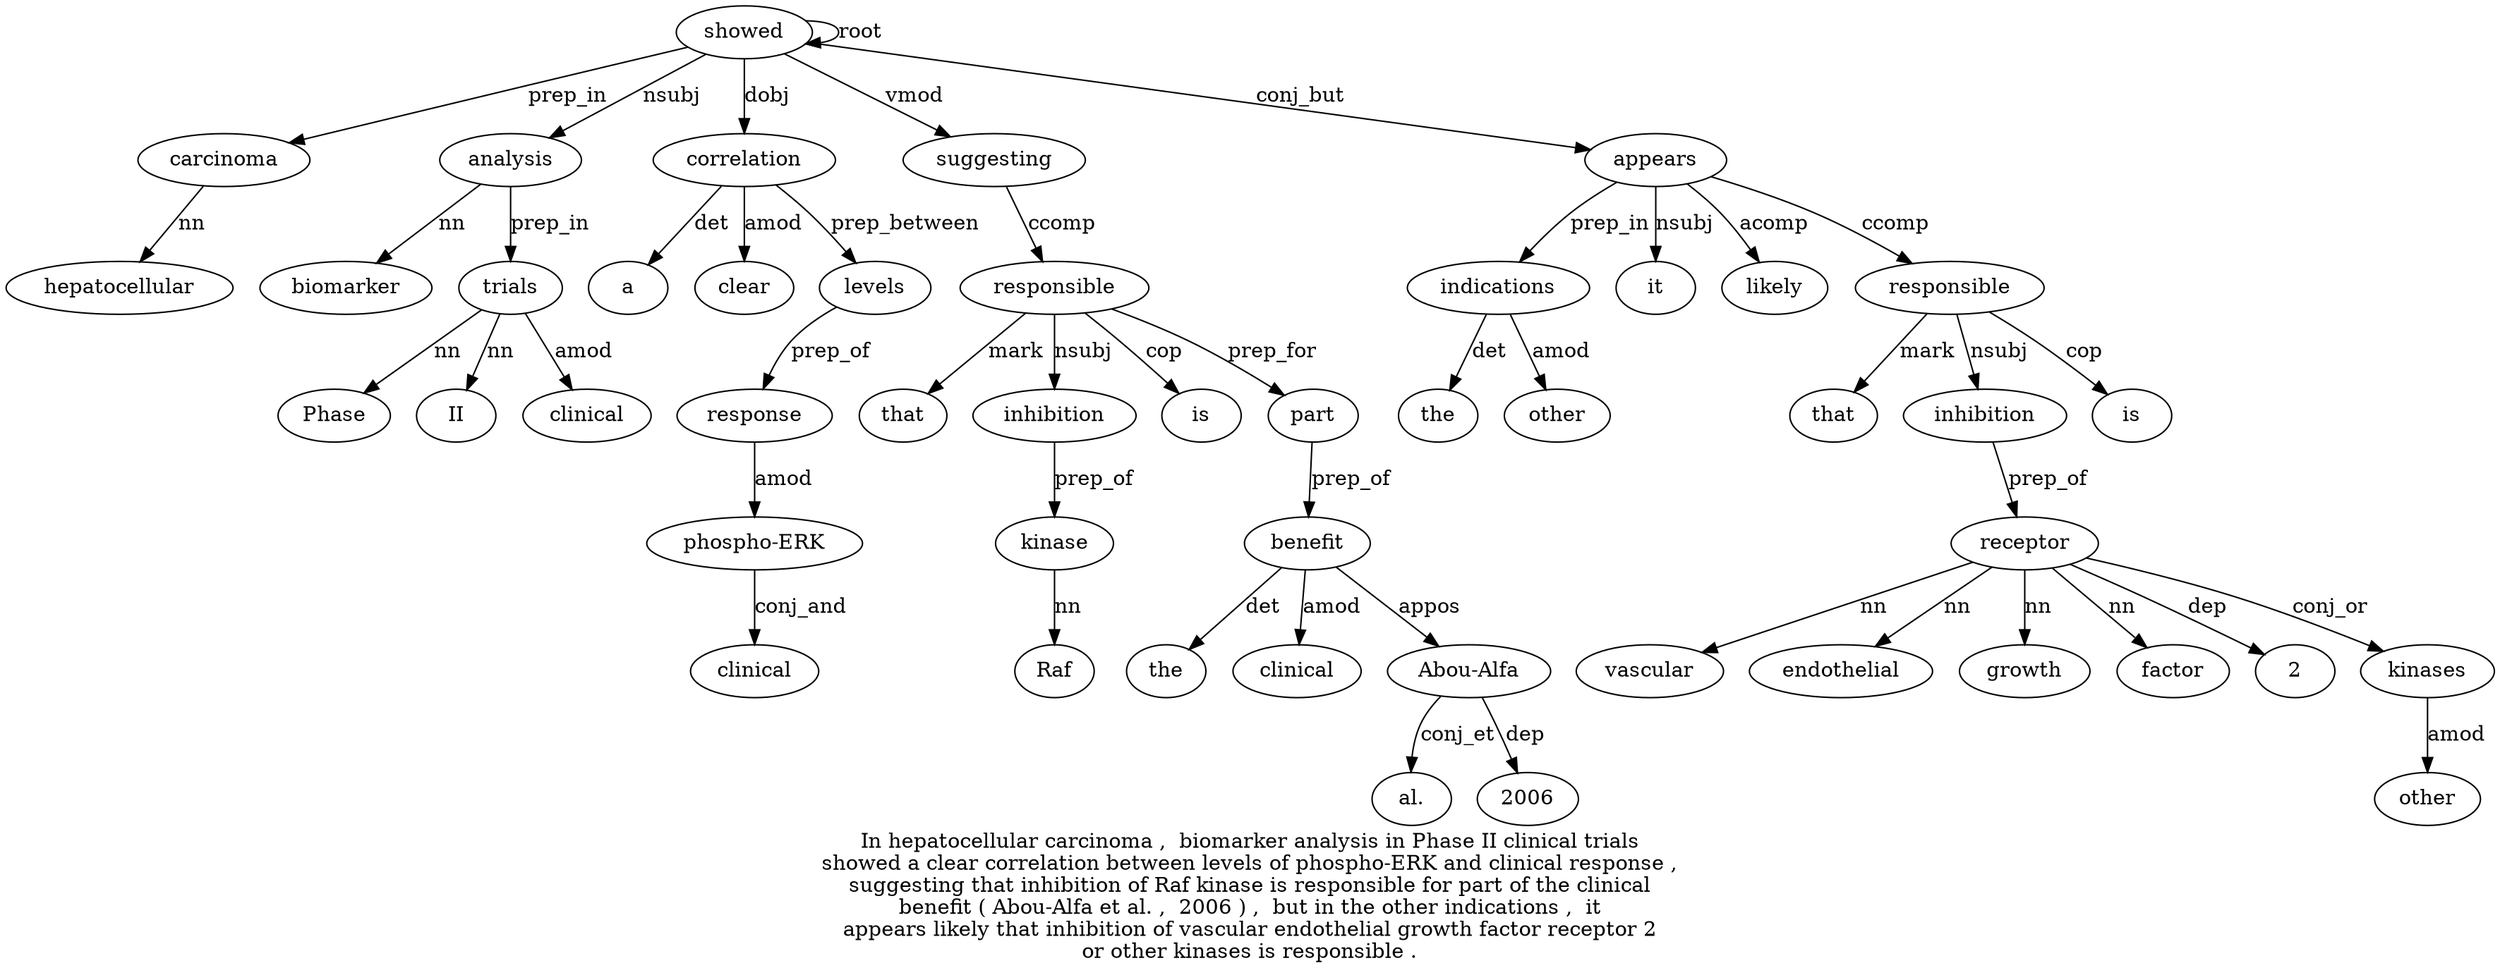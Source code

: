 digraph "In hepatocellular carcinoma ,  biomarker analysis in Phase II clinical trials showed a clear correlation between levels of phospho-ERK and clinical response ,  suggesting that inhibition of Raf kinase is responsible for part of the clinical benefit ( Abou-Alfa et al. ,  2006 ) ,  but in the other indications ,  it appears likely that inhibition of vascular endothelial growth factor receptor 2 or other kinases is responsible ." {
label="In hepatocellular carcinoma ,  biomarker analysis in Phase II clinical trials
showed a clear correlation between levels of phospho-ERK and clinical response ,
suggesting that inhibition of Raf kinase is responsible for part of the clinical
benefit ( Abou-Alfa et al. ,  2006 ) ,  but in the other indications ,  it
appears likely that inhibition of vascular endothelial growth factor receptor 2
or other kinases is responsible .";
carcinoma3 [style=filled, fillcolor=white, label=carcinoma];
hepatocellular2 [style=filled, fillcolor=white, label=hepatocellular];
carcinoma3 -> hepatocellular2  [label=nn];
showed12 [style=filled, fillcolor=white, label=showed];
showed12 -> carcinoma3  [label=prep_in];
analysis6 [style=filled, fillcolor=white, label=analysis];
biomarker5 [style=filled, fillcolor=white, label=biomarker];
analysis6 -> biomarker5  [label=nn];
showed12 -> analysis6  [label=nsubj];
trials11 [style=filled, fillcolor=white, label=trials];
Phase8 [style=filled, fillcolor=white, label=Phase];
trials11 -> Phase8  [label=nn];
II9 [style=filled, fillcolor=white, label=II];
trials11 -> II9  [label=nn];
clinical10 [style=filled, fillcolor=white, label=clinical];
trials11 -> clinical10  [label=amod];
analysis6 -> trials11  [label=prep_in];
showed12 -> showed12  [label=root];
correlation15 [style=filled, fillcolor=white, label=correlation];
a13 [style=filled, fillcolor=white, label=a];
correlation15 -> a13  [label=det];
clear14 [style=filled, fillcolor=white, label=clear];
correlation15 -> clear14  [label=amod];
showed12 -> correlation15  [label=dobj];
levels17 [style=filled, fillcolor=white, label=levels];
correlation15 -> levels17  [label=prep_between];
response22 [style=filled, fillcolor=white, label=response];
"phospho-ERK19" [style=filled, fillcolor=white, label="phospho-ERK"];
response22 -> "phospho-ERK19"  [label=amod];
clinical21 [style=filled, fillcolor=white, label=clinical];
"phospho-ERK19" -> clinical21  [label=conj_and];
levels17 -> response22  [label=prep_of];
suggesting24 [style=filled, fillcolor=white, label=suggesting];
showed12 -> suggesting24  [label=vmod];
responsible31 [style=filled, fillcolor=white, label=responsible];
that25 [style=filled, fillcolor=white, label=that];
responsible31 -> that25  [label=mark];
inhibition26 [style=filled, fillcolor=white, label=inhibition];
responsible31 -> inhibition26  [label=nsubj];
kinase29 [style=filled, fillcolor=white, label=kinase];
Raf28 [style=filled, fillcolor=white, label=Raf];
kinase29 -> Raf28  [label=nn];
inhibition26 -> kinase29  [label=prep_of];
is30 [style=filled, fillcolor=white, label=is];
responsible31 -> is30  [label=cop];
suggesting24 -> responsible31  [label=ccomp];
part33 [style=filled, fillcolor=white, label=part];
responsible31 -> part33  [label=prep_for];
benefit37 [style=filled, fillcolor=white, label=benefit];
the35 [style=filled, fillcolor=white, label=the];
benefit37 -> the35  [label=det];
clinical36 [style=filled, fillcolor=white, label=clinical];
benefit37 -> clinical36  [label=amod];
part33 -> benefit37  [label=prep_of];
"Abou-Alfa39" [style=filled, fillcolor=white, label="Abou-Alfa"];
benefit37 -> "Abou-Alfa39"  [label=appos];
"al.41" [style=filled, fillcolor=white, label="al."];
"Abou-Alfa39" -> "al.41"  [label=conj_et];
200643 [style=filled, fillcolor=white, label=2006];
"Abou-Alfa39" -> 200643  [label=dep];
indications50 [style=filled, fillcolor=white, label=indications];
the48 [style=filled, fillcolor=white, label=the];
indications50 -> the48  [label=det];
other49 [style=filled, fillcolor=white, label=other];
indications50 -> other49  [label=amod];
appears53 [style=filled, fillcolor=white, label=appears];
appears53 -> indications50  [label=prep_in];
it52 [style=filled, fillcolor=white, label=it];
appears53 -> it52  [label=nsubj];
showed12 -> appears53  [label=conj_but];
likely54 [style=filled, fillcolor=white, label=likely];
appears53 -> likely54  [label=acomp];
responsible68 [style=filled, fillcolor=white, label=responsible];
that55 [style=filled, fillcolor=white, label=that];
responsible68 -> that55  [label=mark];
inhibition56 [style=filled, fillcolor=white, label=inhibition];
responsible68 -> inhibition56  [label=nsubj];
receptor62 [style=filled, fillcolor=white, label=receptor];
vascular58 [style=filled, fillcolor=white, label=vascular];
receptor62 -> vascular58  [label=nn];
endothelial59 [style=filled, fillcolor=white, label=endothelial];
receptor62 -> endothelial59  [label=nn];
growth60 [style=filled, fillcolor=white, label=growth];
receptor62 -> growth60  [label=nn];
factor61 [style=filled, fillcolor=white, label=factor];
receptor62 -> factor61  [label=nn];
inhibition56 -> receptor62  [label=prep_of];
263 [style=filled, fillcolor=white, label=2];
receptor62 -> 263  [label=dep];
kinases66 [style=filled, fillcolor=white, label=kinases];
other65 [style=filled, fillcolor=white, label=other];
kinases66 -> other65  [label=amod];
receptor62 -> kinases66  [label=conj_or];
is67 [style=filled, fillcolor=white, label=is];
responsible68 -> is67  [label=cop];
appears53 -> responsible68  [label=ccomp];
}
